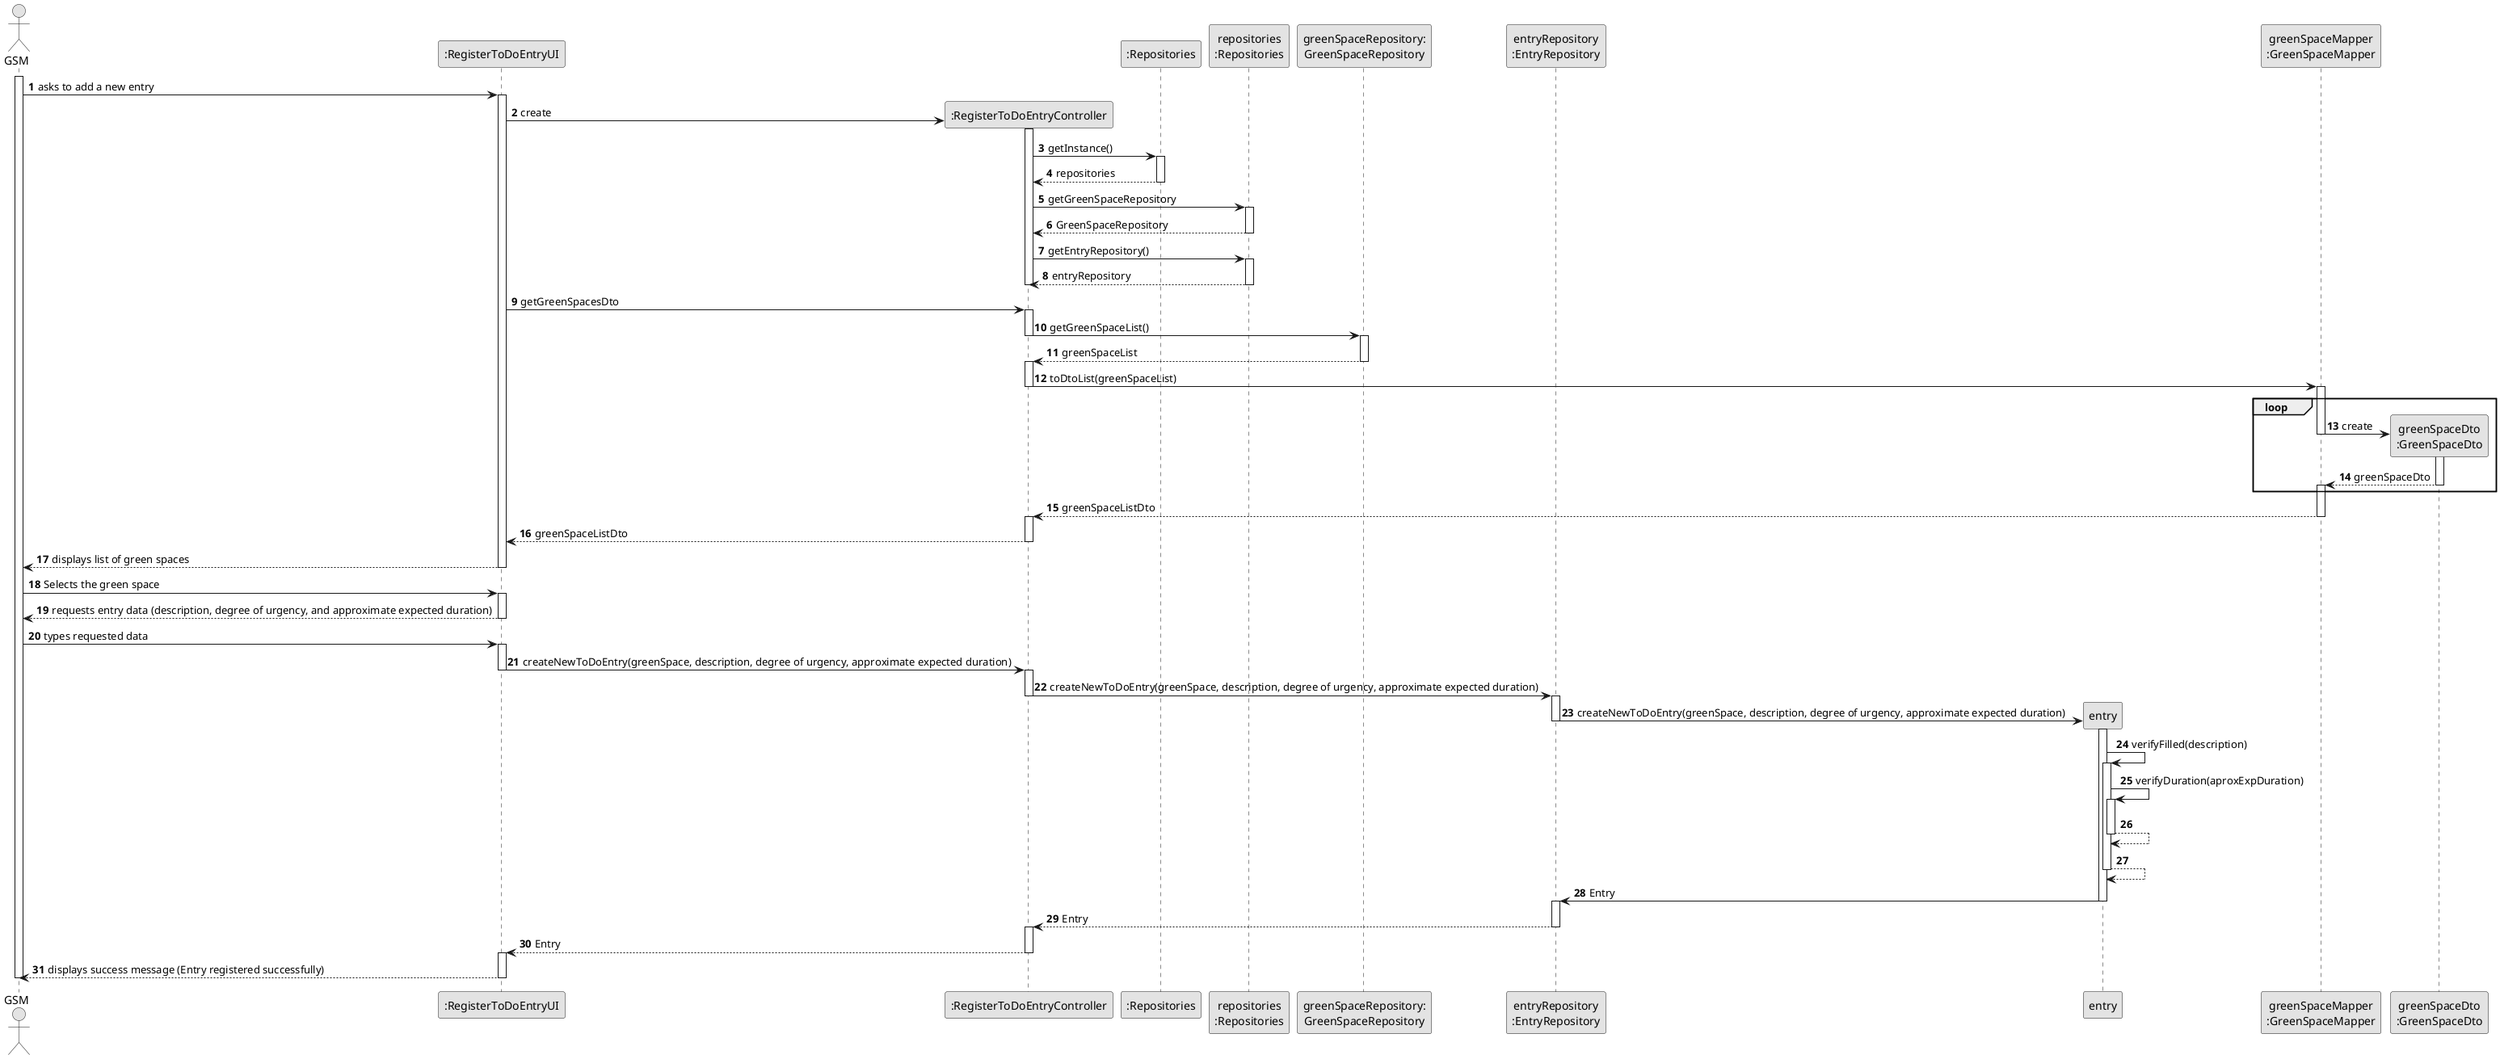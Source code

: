 
@startuml
skinparam monochrome true
skinparam packageStyle rectangle
skinparam shadowing false


autonumber

actor "GSM" as GSM
participant ":RegisterToDoEntryUI" as UI
participant ":RegisterToDoEntryController" as CTRL
participant ":Repositories" as RepositorySingleton
participant "repositories\n:Repositories" as PLAT
participant "greenSpaceRepository:\nGreenSpaceRepository" as GreenSpaceRepository
participant "entryRepository\n:EntryRepository" as EntryRep
participant "entry" as Entry
participant "greenSpaceMapper\n:GreenSpaceMapper" as GreenSpaceMapper
participant "greenSpaceDto\n:GreenSpaceDto" as GreenSpaceDTO

activate GSM

    GSM -> UI : asks to add a new entry
    activate UI


        UI -> CTRL** : create
        activate CTRL

        CTRL -> RepositorySingleton : getInstance()
        activate RepositorySingleton


        RepositorySingleton --> CTRL : repositories
        deactivate RepositorySingleton

        CTRL -> PLAT :getGreenSpaceRepository
        activate PLAT


        PLAT --> CTRL : GreenSpaceRepository
        deactivate PLAT

         CTRL -> PLAT : getEntryRepository()
        activate PLAT

        PLAT --> CTRL : entryRepository
        deactivate PLAT
        deactivate CTRL

        UI -> CTRL : getGreenSpacesDto
        activate CTRL




        CTRL -> GreenSpaceRepository : getGreenSpaceList()
        deactivate CTRL
        activate GreenSpaceRepository

        GreenSpaceRepository --> CTRL : greenSpaceList
        deactivate GreenSpaceRepository
        activate CTRL

        CTRL -> GreenSpaceMapper: toDtoList(greenSpaceList)
        deactivate CTRL
        activate GreenSpaceMapper


        loop

        GreenSpaceMapper -> GreenSpaceDTO** : create
        activate GreenSpaceDTO
        deactivate GreenSpaceMapper

        GreenSpaceDTO --> GreenSpaceMapper: greenSpaceDto
        deactivate GreenSpaceDTO
        activate GreenSpaceMapper
        end loop

        GreenSpaceMapper --> CTRL: greenSpaceListDto
        deactivate GreenSpaceMapper
        activate CTRL

        CTRL --> UI : greenSpaceListDto
        deactivate CTRL


        UI --> GSM : displays list of green spaces
        deactivate UI

        GSM -> UI : Selects the green space
        activate UI

        UI --> GSM : requests entry data (description, degree of urgency, and approximate expected duration)
        deactivate UI

        GSM -> UI : types requested data
        activate UI

        UI -> CTRL : createNewToDoEntry(greenSpace, description, degree of urgency, approximate expected duration)
        deactivate UI
        activate CTRL

        CTRL -> EntryRep : createNewToDoEntry(greenSpace, description, degree of urgency, approximate expected duration)
        deactivate CTRL
        activate EntryRep

        EntryRep -> Entry** : createNewToDoEntry(greenSpace, description, degree of urgency, approximate expected duration)
        deactivate EntryRep
        activate Entry

        Entry -> Entry : verifyFilled(description)
        activate Entry

        Entry -> Entry : verifyDuration(aproxExpDuration)
        activate Entry

        Entry --> Entry
        deactivate Entry

        Entry --> Entry
        deactivate Entry

        Entry -> EntryRep : Entry
        deactivate Entry
        activate EntryRep

        EntryRep --> CTRL : Entry
        deactivate EntryRep
        activate CTRL

        CTRL --> UI : Entry
        deactivate CTRL
        activate UI

    UI --> GSM : displays success message (Entry registered successfully)
    deactivate UI

deactivate GSM

@enduml
